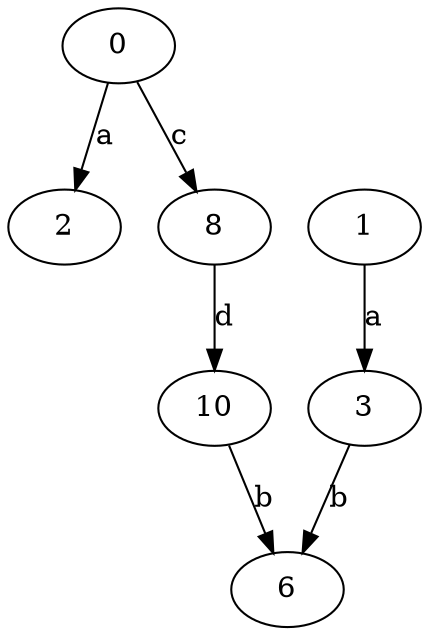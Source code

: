 strict digraph  {
2;
3;
0;
6;
8;
1;
10;
3 -> 6  [label=b];
0 -> 2  [label=a];
0 -> 8  [label=c];
8 -> 10  [label=d];
1 -> 3  [label=a];
10 -> 6  [label=b];
}
